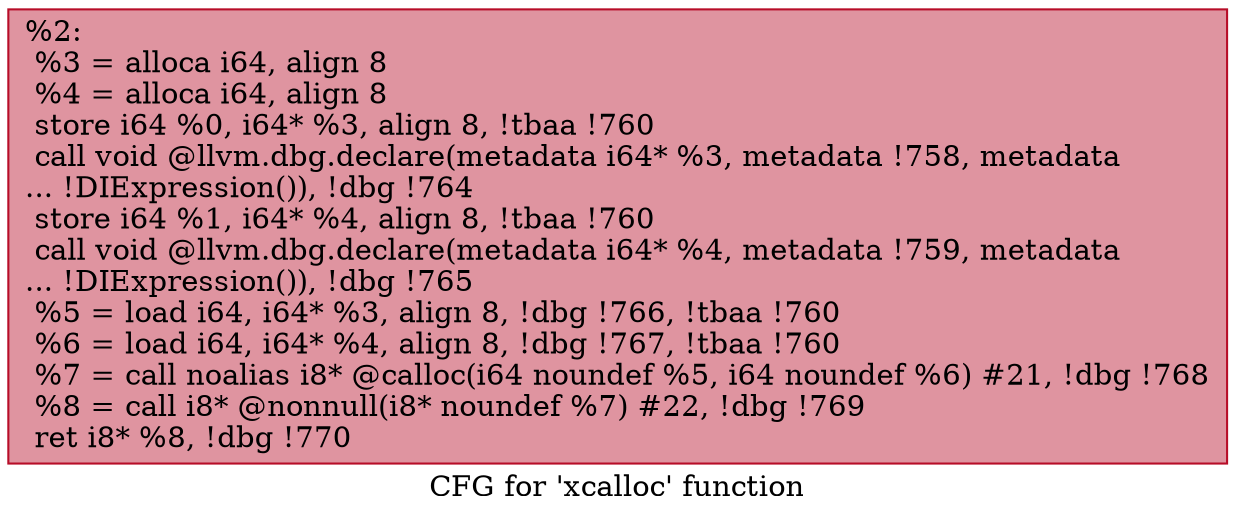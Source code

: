 digraph "CFG for 'xcalloc' function" {
	label="CFG for 'xcalloc' function";

	Node0xa89460 [shape=record,color="#b70d28ff", style=filled, fillcolor="#b70d2870",label="{%2:\l  %3 = alloca i64, align 8\l  %4 = alloca i64, align 8\l  store i64 %0, i64* %3, align 8, !tbaa !760\l  call void @llvm.dbg.declare(metadata i64* %3, metadata !758, metadata\l... !DIExpression()), !dbg !764\l  store i64 %1, i64* %4, align 8, !tbaa !760\l  call void @llvm.dbg.declare(metadata i64* %4, metadata !759, metadata\l... !DIExpression()), !dbg !765\l  %5 = load i64, i64* %3, align 8, !dbg !766, !tbaa !760\l  %6 = load i64, i64* %4, align 8, !dbg !767, !tbaa !760\l  %7 = call noalias i8* @calloc(i64 noundef %5, i64 noundef %6) #21, !dbg !768\l  %8 = call i8* @nonnull(i8* noundef %7) #22, !dbg !769\l  ret i8* %8, !dbg !770\l}"];
}
